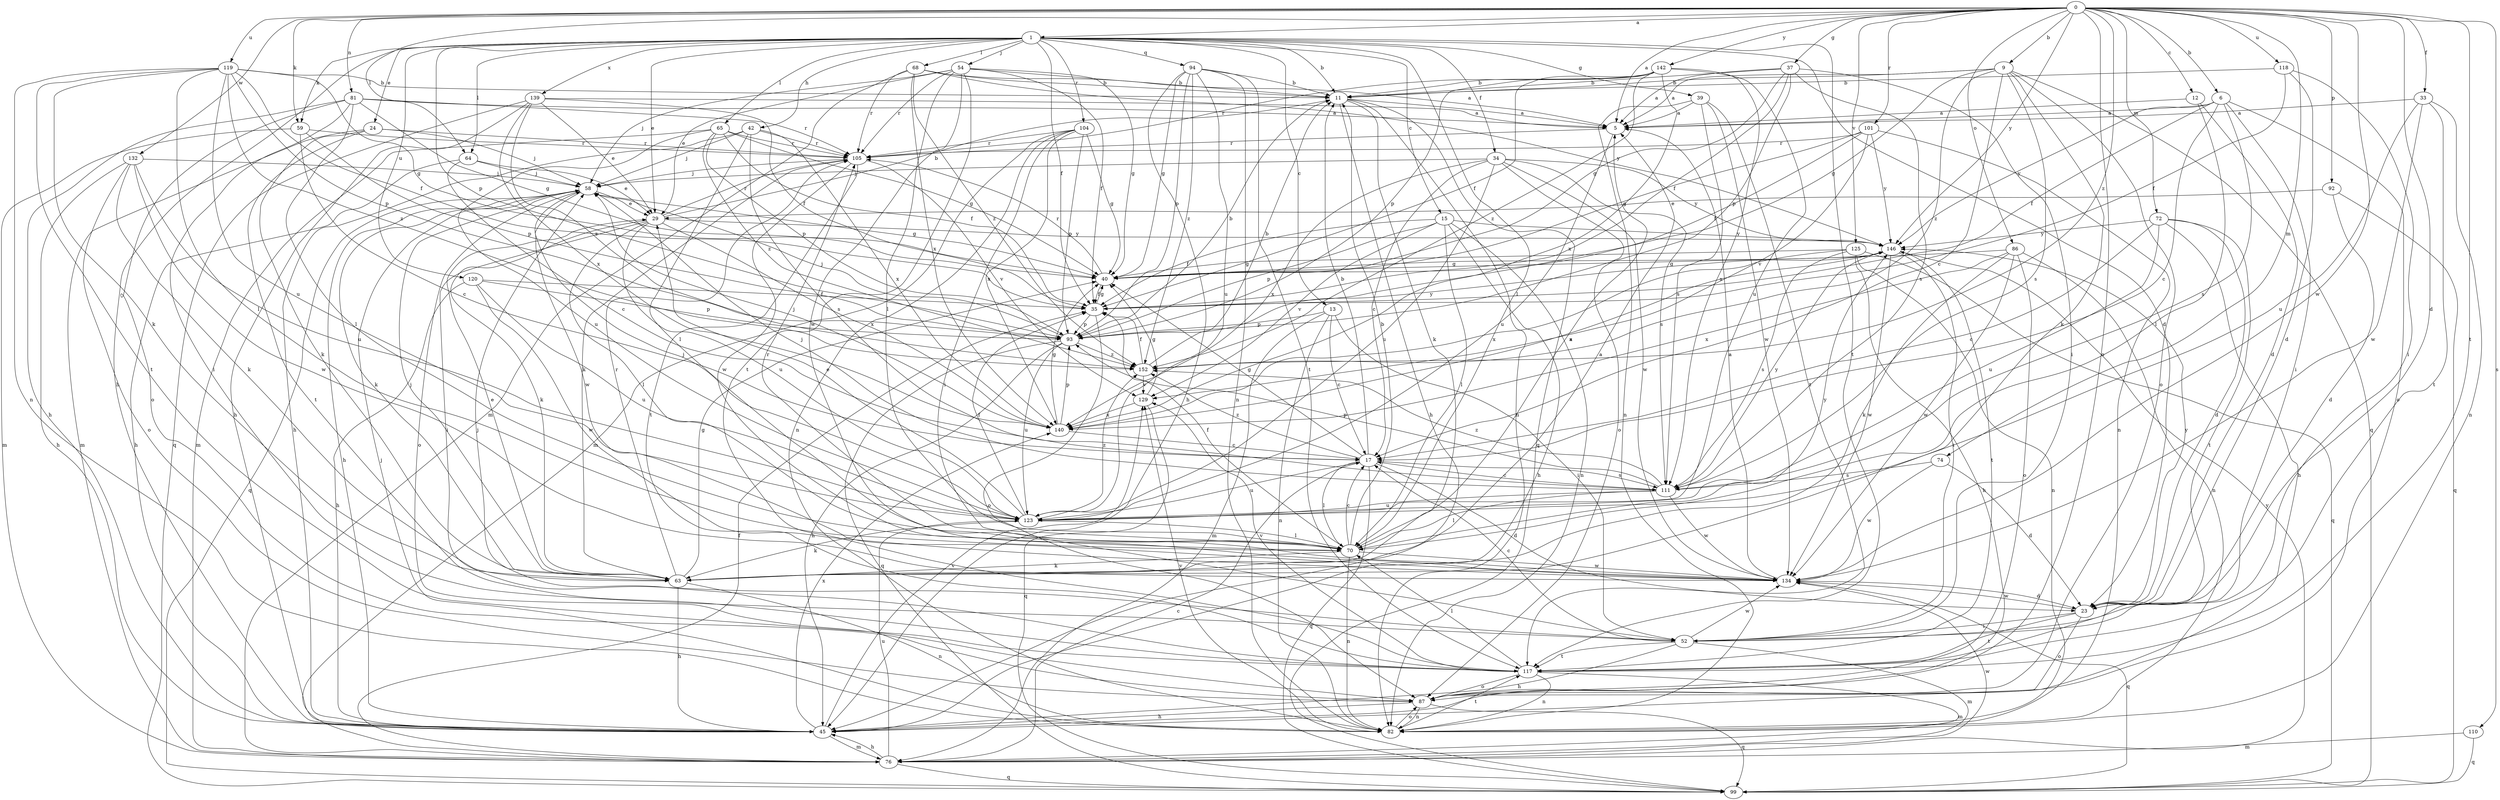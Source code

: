 strict digraph  {
0;
1;
5;
6;
9;
11;
12;
13;
15;
17;
23;
24;
29;
33;
34;
35;
37;
39;
40;
42;
45;
52;
54;
58;
59;
63;
64;
65;
68;
70;
72;
74;
76;
81;
82;
86;
87;
92;
93;
94;
99;
101;
104;
105;
110;
111;
117;
118;
119;
120;
123;
125;
129;
132;
134;
139;
140;
142;
146;
152;
0 -> 1  [label=a];
0 -> 5  [label=a];
0 -> 6  [label=b];
0 -> 9  [label=b];
0 -> 12  [label=c];
0 -> 23  [label=d];
0 -> 33  [label=f];
0 -> 37  [label=g];
0 -> 59  [label=k];
0 -> 64  [label=l];
0 -> 72  [label=m];
0 -> 74  [label=m];
0 -> 81  [label=n];
0 -> 86  [label=o];
0 -> 87  [label=o];
0 -> 92  [label=p];
0 -> 101  [label=r];
0 -> 110  [label=s];
0 -> 117  [label=t];
0 -> 118  [label=u];
0 -> 119  [label=u];
0 -> 125  [label=v];
0 -> 132  [label=w];
0 -> 134  [label=w];
0 -> 142  [label=y];
0 -> 146  [label=y];
0 -> 152  [label=z];
1 -> 11  [label=b];
1 -> 13  [label=c];
1 -> 15  [label=c];
1 -> 23  [label=d];
1 -> 24  [label=e];
1 -> 29  [label=e];
1 -> 34  [label=f];
1 -> 35  [label=f];
1 -> 39  [label=g];
1 -> 42  [label=h];
1 -> 45  [label=h];
1 -> 54  [label=j];
1 -> 59  [label=k];
1 -> 64  [label=l];
1 -> 65  [label=l];
1 -> 68  [label=l];
1 -> 70  [label=l];
1 -> 93  [label=p];
1 -> 94  [label=q];
1 -> 104  [label=r];
1 -> 117  [label=t];
1 -> 120  [label=u];
1 -> 139  [label=x];
5 -> 105  [label=r];
5 -> 123  [label=u];
6 -> 5  [label=a];
6 -> 17  [label=c];
6 -> 35  [label=f];
6 -> 52  [label=i];
6 -> 87  [label=o];
6 -> 111  [label=s];
6 -> 146  [label=y];
9 -> 5  [label=a];
9 -> 11  [label=b];
9 -> 17  [label=c];
9 -> 40  [label=g];
9 -> 63  [label=k];
9 -> 87  [label=o];
9 -> 99  [label=q];
9 -> 111  [label=s];
9 -> 152  [label=z];
11 -> 5  [label=a];
11 -> 45  [label=h];
11 -> 63  [label=k];
11 -> 82  [label=n];
11 -> 99  [label=q];
12 -> 5  [label=a];
12 -> 23  [label=d];
12 -> 70  [label=l];
13 -> 17  [label=c];
13 -> 52  [label=i];
13 -> 76  [label=m];
13 -> 82  [label=n];
13 -> 93  [label=p];
15 -> 35  [label=f];
15 -> 45  [label=h];
15 -> 70  [label=l];
15 -> 82  [label=n];
15 -> 93  [label=p];
15 -> 129  [label=v];
15 -> 146  [label=y];
17 -> 11  [label=b];
17 -> 23  [label=d];
17 -> 40  [label=g];
17 -> 70  [label=l];
17 -> 99  [label=q];
17 -> 111  [label=s];
17 -> 123  [label=u];
17 -> 152  [label=z];
23 -> 52  [label=i];
23 -> 87  [label=o];
23 -> 117  [label=t];
23 -> 134  [label=w];
23 -> 146  [label=y];
24 -> 58  [label=j];
24 -> 63  [label=k];
24 -> 76  [label=m];
24 -> 105  [label=r];
24 -> 117  [label=t];
29 -> 11  [label=b];
29 -> 52  [label=i];
29 -> 63  [label=k];
29 -> 70  [label=l];
29 -> 105  [label=r];
29 -> 123  [label=u];
29 -> 140  [label=x];
29 -> 146  [label=y];
33 -> 5  [label=a];
33 -> 82  [label=n];
33 -> 117  [label=t];
33 -> 123  [label=u];
33 -> 134  [label=w];
34 -> 17  [label=c];
34 -> 58  [label=j];
34 -> 87  [label=o];
34 -> 111  [label=s];
34 -> 123  [label=u];
34 -> 134  [label=w];
34 -> 140  [label=x];
34 -> 146  [label=y];
35 -> 40  [label=g];
35 -> 87  [label=o];
35 -> 93  [label=p];
37 -> 5  [label=a];
37 -> 11  [label=b];
37 -> 35  [label=f];
37 -> 40  [label=g];
37 -> 52  [label=i];
37 -> 93  [label=p];
37 -> 111  [label=s];
39 -> 5  [label=a];
39 -> 82  [label=n];
39 -> 111  [label=s];
39 -> 117  [label=t];
39 -> 134  [label=w];
40 -> 35  [label=f];
40 -> 105  [label=r];
42 -> 45  [label=h];
42 -> 58  [label=j];
42 -> 70  [label=l];
42 -> 105  [label=r];
42 -> 111  [label=s];
42 -> 140  [label=x];
45 -> 76  [label=m];
45 -> 129  [label=v];
45 -> 140  [label=x];
52 -> 17  [label=c];
52 -> 45  [label=h];
52 -> 76  [label=m];
52 -> 117  [label=t];
52 -> 134  [label=w];
54 -> 11  [label=b];
54 -> 29  [label=e];
54 -> 35  [label=f];
54 -> 40  [label=g];
54 -> 58  [label=j];
54 -> 70  [label=l];
54 -> 105  [label=r];
54 -> 117  [label=t];
54 -> 134  [label=w];
58 -> 29  [label=e];
58 -> 40  [label=g];
58 -> 45  [label=h];
58 -> 63  [label=k];
58 -> 87  [label=o];
58 -> 99  [label=q];
58 -> 134  [label=w];
59 -> 17  [label=c];
59 -> 76  [label=m];
59 -> 93  [label=p];
59 -> 105  [label=r];
63 -> 5  [label=a];
63 -> 29  [label=e];
63 -> 40  [label=g];
63 -> 45  [label=h];
63 -> 58  [label=j];
63 -> 82  [label=n];
63 -> 105  [label=r];
64 -> 17  [label=c];
64 -> 29  [label=e];
64 -> 45  [label=h];
64 -> 58  [label=j];
65 -> 35  [label=f];
65 -> 40  [label=g];
65 -> 76  [label=m];
65 -> 93  [label=p];
65 -> 105  [label=r];
65 -> 123  [label=u];
65 -> 152  [label=z];
68 -> 5  [label=a];
68 -> 11  [label=b];
68 -> 76  [label=m];
68 -> 105  [label=r];
68 -> 140  [label=x];
68 -> 146  [label=y];
68 -> 152  [label=z];
70 -> 5  [label=a];
70 -> 11  [label=b];
70 -> 17  [label=c];
70 -> 35  [label=f];
70 -> 63  [label=k];
70 -> 82  [label=n];
70 -> 105  [label=r];
70 -> 134  [label=w];
70 -> 146  [label=y];
72 -> 17  [label=c];
72 -> 23  [label=d];
72 -> 45  [label=h];
72 -> 117  [label=t];
72 -> 123  [label=u];
72 -> 146  [label=y];
74 -> 23  [label=d];
74 -> 111  [label=s];
74 -> 134  [label=w];
76 -> 17  [label=c];
76 -> 35  [label=f];
76 -> 45  [label=h];
76 -> 99  [label=q];
76 -> 123  [label=u];
76 -> 134  [label=w];
76 -> 146  [label=y];
81 -> 5  [label=a];
81 -> 40  [label=g];
81 -> 45  [label=h];
81 -> 52  [label=i];
81 -> 70  [label=l];
81 -> 87  [label=o];
81 -> 105  [label=r];
82 -> 58  [label=j];
82 -> 87  [label=o];
82 -> 117  [label=t];
82 -> 129  [label=v];
86 -> 40  [label=g];
86 -> 63  [label=k];
86 -> 82  [label=n];
86 -> 87  [label=o];
86 -> 134  [label=w];
86 -> 140  [label=x];
87 -> 45  [label=h];
87 -> 82  [label=n];
87 -> 99  [label=q];
92 -> 23  [label=d];
92 -> 29  [label=e];
92 -> 99  [label=q];
93 -> 11  [label=b];
93 -> 45  [label=h];
93 -> 58  [label=j];
93 -> 99  [label=q];
93 -> 123  [label=u];
93 -> 146  [label=y];
93 -> 152  [label=z];
94 -> 11  [label=b];
94 -> 40  [label=g];
94 -> 45  [label=h];
94 -> 82  [label=n];
94 -> 93  [label=p];
94 -> 117  [label=t];
94 -> 123  [label=u];
94 -> 152  [label=z];
101 -> 35  [label=f];
101 -> 40  [label=g];
101 -> 82  [label=n];
101 -> 105  [label=r];
101 -> 129  [label=v];
101 -> 146  [label=y];
104 -> 40  [label=g];
104 -> 52  [label=i];
104 -> 76  [label=m];
104 -> 82  [label=n];
104 -> 93  [label=p];
104 -> 105  [label=r];
104 -> 140  [label=x];
105 -> 58  [label=j];
105 -> 63  [label=k];
105 -> 117  [label=t];
105 -> 129  [label=v];
105 -> 134  [label=w];
110 -> 76  [label=m];
110 -> 99  [label=q];
111 -> 17  [label=c];
111 -> 58  [label=j];
111 -> 70  [label=l];
111 -> 93  [label=p];
111 -> 123  [label=u];
111 -> 134  [label=w];
111 -> 146  [label=y];
111 -> 152  [label=z];
117 -> 58  [label=j];
117 -> 70  [label=l];
117 -> 76  [label=m];
117 -> 82  [label=n];
117 -> 87  [label=o];
117 -> 129  [label=v];
118 -> 11  [label=b];
118 -> 23  [label=d];
118 -> 35  [label=f];
118 -> 52  [label=i];
119 -> 11  [label=b];
119 -> 35  [label=f];
119 -> 40  [label=g];
119 -> 63  [label=k];
119 -> 70  [label=l];
119 -> 82  [label=n];
119 -> 93  [label=p];
119 -> 117  [label=t];
119 -> 123  [label=u];
119 -> 152  [label=z];
120 -> 35  [label=f];
120 -> 45  [label=h];
120 -> 93  [label=p];
120 -> 123  [label=u];
120 -> 134  [label=w];
123 -> 29  [label=e];
123 -> 35  [label=f];
123 -> 58  [label=j];
123 -> 63  [label=k];
123 -> 70  [label=l];
123 -> 152  [label=z];
125 -> 40  [label=g];
125 -> 45  [label=h];
125 -> 82  [label=n];
125 -> 99  [label=q];
125 -> 111  [label=s];
125 -> 140  [label=x];
129 -> 40  [label=g];
129 -> 99  [label=q];
129 -> 140  [label=x];
132 -> 45  [label=h];
132 -> 58  [label=j];
132 -> 63  [label=k];
132 -> 87  [label=o];
132 -> 123  [label=u];
132 -> 134  [label=w];
134 -> 5  [label=a];
134 -> 23  [label=d];
134 -> 99  [label=q];
139 -> 5  [label=a];
139 -> 29  [label=e];
139 -> 35  [label=f];
139 -> 45  [label=h];
139 -> 99  [label=q];
139 -> 140  [label=x];
139 -> 152  [label=z];
140 -> 17  [label=c];
140 -> 40  [label=g];
140 -> 58  [label=j];
140 -> 93  [label=p];
142 -> 11  [label=b];
142 -> 35  [label=f];
142 -> 93  [label=p];
142 -> 105  [label=r];
142 -> 111  [label=s];
142 -> 123  [label=u];
142 -> 140  [label=x];
142 -> 152  [label=z];
146 -> 40  [label=g];
146 -> 52  [label=i];
146 -> 117  [label=t];
146 -> 134  [label=w];
146 -> 140  [label=x];
152 -> 11  [label=b];
152 -> 35  [label=f];
152 -> 129  [label=v];
}
